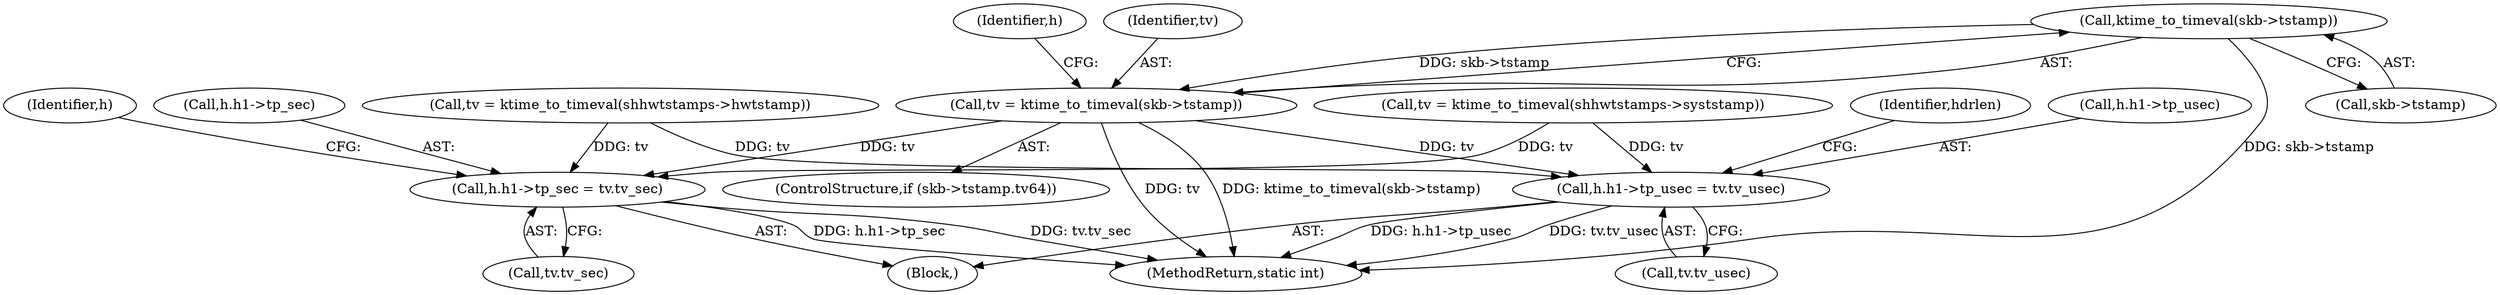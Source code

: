 digraph "0_linux_13fcb7bd322164c67926ffe272846d4860196dc6_0@pointer" {
"1000511" [label="(Call,ktime_to_timeval(skb->tstamp))"];
"1000509" [label="(Call,tv = ktime_to_timeval(skb->tstamp))"];
"1000519" [label="(Call,h.h1->tp_sec = tv.tv_sec)"];
"1000528" [label="(Call,h.h1->tp_usec = tv.tv_usec)"];
"1000433" [label="(Block,)"];
"1000496" [label="(Call,tv = ktime_to_timeval(shhwtstamps->hwtstamp))"];
"1000522" [label="(Identifier,h)"];
"1000538" [label="(Identifier,hdrlen)"];
"1000525" [label="(Call,tv.tv_sec)"];
"1000519" [label="(Call,h.h1->tp_sec = tv.tv_sec)"];
"1000529" [label="(Call,h.h1->tp_usec)"];
"1000510" [label="(Identifier,tv)"];
"1000512" [label="(Call,skb->tstamp)"];
"1000534" [label="(Call,tv.tv_usec)"];
"1000840" [label="(MethodReturn,static int)"];
"1000511" [label="(Call,ktime_to_timeval(skb->tstamp))"];
"1000520" [label="(Call,h.h1->tp_sec)"];
"1000509" [label="(Call,tv = ktime_to_timeval(skb->tstamp))"];
"1000477" [label="(Call,tv = ktime_to_timeval(shhwtstamps->syststamp))"];
"1000528" [label="(Call,h.h1->tp_usec = tv.tv_usec)"];
"1000503" [label="(ControlStructure,if (skb->tstamp.tv64))"];
"1000531" [label="(Identifier,h)"];
"1000511" -> "1000509"  [label="AST: "];
"1000511" -> "1000512"  [label="CFG: "];
"1000512" -> "1000511"  [label="AST: "];
"1000509" -> "1000511"  [label="CFG: "];
"1000511" -> "1000840"  [label="DDG: skb->tstamp"];
"1000511" -> "1000509"  [label="DDG: skb->tstamp"];
"1000509" -> "1000503"  [label="AST: "];
"1000510" -> "1000509"  [label="AST: "];
"1000522" -> "1000509"  [label="CFG: "];
"1000509" -> "1000840"  [label="DDG: ktime_to_timeval(skb->tstamp)"];
"1000509" -> "1000840"  [label="DDG: tv"];
"1000509" -> "1000519"  [label="DDG: tv"];
"1000509" -> "1000528"  [label="DDG: tv"];
"1000519" -> "1000433"  [label="AST: "];
"1000519" -> "1000525"  [label="CFG: "];
"1000520" -> "1000519"  [label="AST: "];
"1000525" -> "1000519"  [label="AST: "];
"1000531" -> "1000519"  [label="CFG: "];
"1000519" -> "1000840"  [label="DDG: tv.tv_sec"];
"1000519" -> "1000840"  [label="DDG: h.h1->tp_sec"];
"1000496" -> "1000519"  [label="DDG: tv"];
"1000477" -> "1000519"  [label="DDG: tv"];
"1000528" -> "1000433"  [label="AST: "];
"1000528" -> "1000534"  [label="CFG: "];
"1000529" -> "1000528"  [label="AST: "];
"1000534" -> "1000528"  [label="AST: "];
"1000538" -> "1000528"  [label="CFG: "];
"1000528" -> "1000840"  [label="DDG: h.h1->tp_usec"];
"1000528" -> "1000840"  [label="DDG: tv.tv_usec"];
"1000496" -> "1000528"  [label="DDG: tv"];
"1000477" -> "1000528"  [label="DDG: tv"];
}
